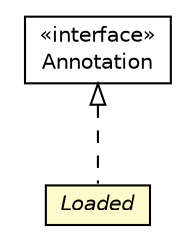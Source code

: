 #!/usr/local/bin/dot
#
# Class diagram 
# Generated by UMLGraph version R5_6-24-gf6e263 (http://www.umlgraph.org/)
#

digraph G {
	edge [fontname="Helvetica",fontsize=10,labelfontname="Helvetica",labelfontsize=10];
	node [fontname="Helvetica",fontsize=10,shape=plaintext];
	nodesep=0.25;
	ranksep=0.5;
	// org.qiweb.util.Reflectively.Loaded
	c25479 [label=<<table title="org.qiweb.util.Reflectively.Loaded" border="0" cellborder="1" cellspacing="0" cellpadding="2" port="p" bgcolor="lemonChiffon" href="./Reflectively.Loaded.html">
		<tr><td><table border="0" cellspacing="0" cellpadding="1">
<tr><td align="center" balign="center"><font face="Helvetica-Oblique"> Loaded </font></td></tr>
		</table></td></tr>
		</table>>, URL="./Reflectively.Loaded.html", fontname="Helvetica", fontcolor="black", fontsize=10.0];
	//org.qiweb.util.Reflectively.Loaded implements java.lang.annotation.Annotation
	c25521:p -> c25479:p [dir=back,arrowtail=empty,style=dashed];
	// java.lang.annotation.Annotation
	c25521 [label=<<table title="java.lang.annotation.Annotation" border="0" cellborder="1" cellspacing="0" cellpadding="2" port="p" href="http://docs.oracle.com/javase/8/docs/api/java/lang/annotation/Annotation.html">
		<tr><td><table border="0" cellspacing="0" cellpadding="1">
<tr><td align="center" balign="center"> &#171;interface&#187; </td></tr>
<tr><td align="center" balign="center"> Annotation </td></tr>
		</table></td></tr>
		</table>>, URL="http://docs.oracle.com/javase/8/docs/api/java/lang/annotation/Annotation.html", fontname="Helvetica", fontcolor="black", fontsize=10.0];
}

